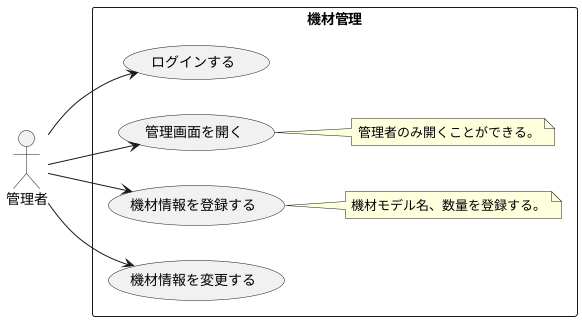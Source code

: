 @startuml Usecase

left to right direction

actor 管理者

rectangle 機材管理 {
    管理者 --> (ログインする)
    管理者 --> (管理画面を開く)
    管理者 --> (機材情報を登録する)
    管理者 --> (機材情報を変更する)

    note right of (管理画面を開く)
    管理者のみ開くことができる。
    end note

    note right of (機材情報を登録する)
    機材モデル名、数量を登録する。
    end note
}

@enduml

